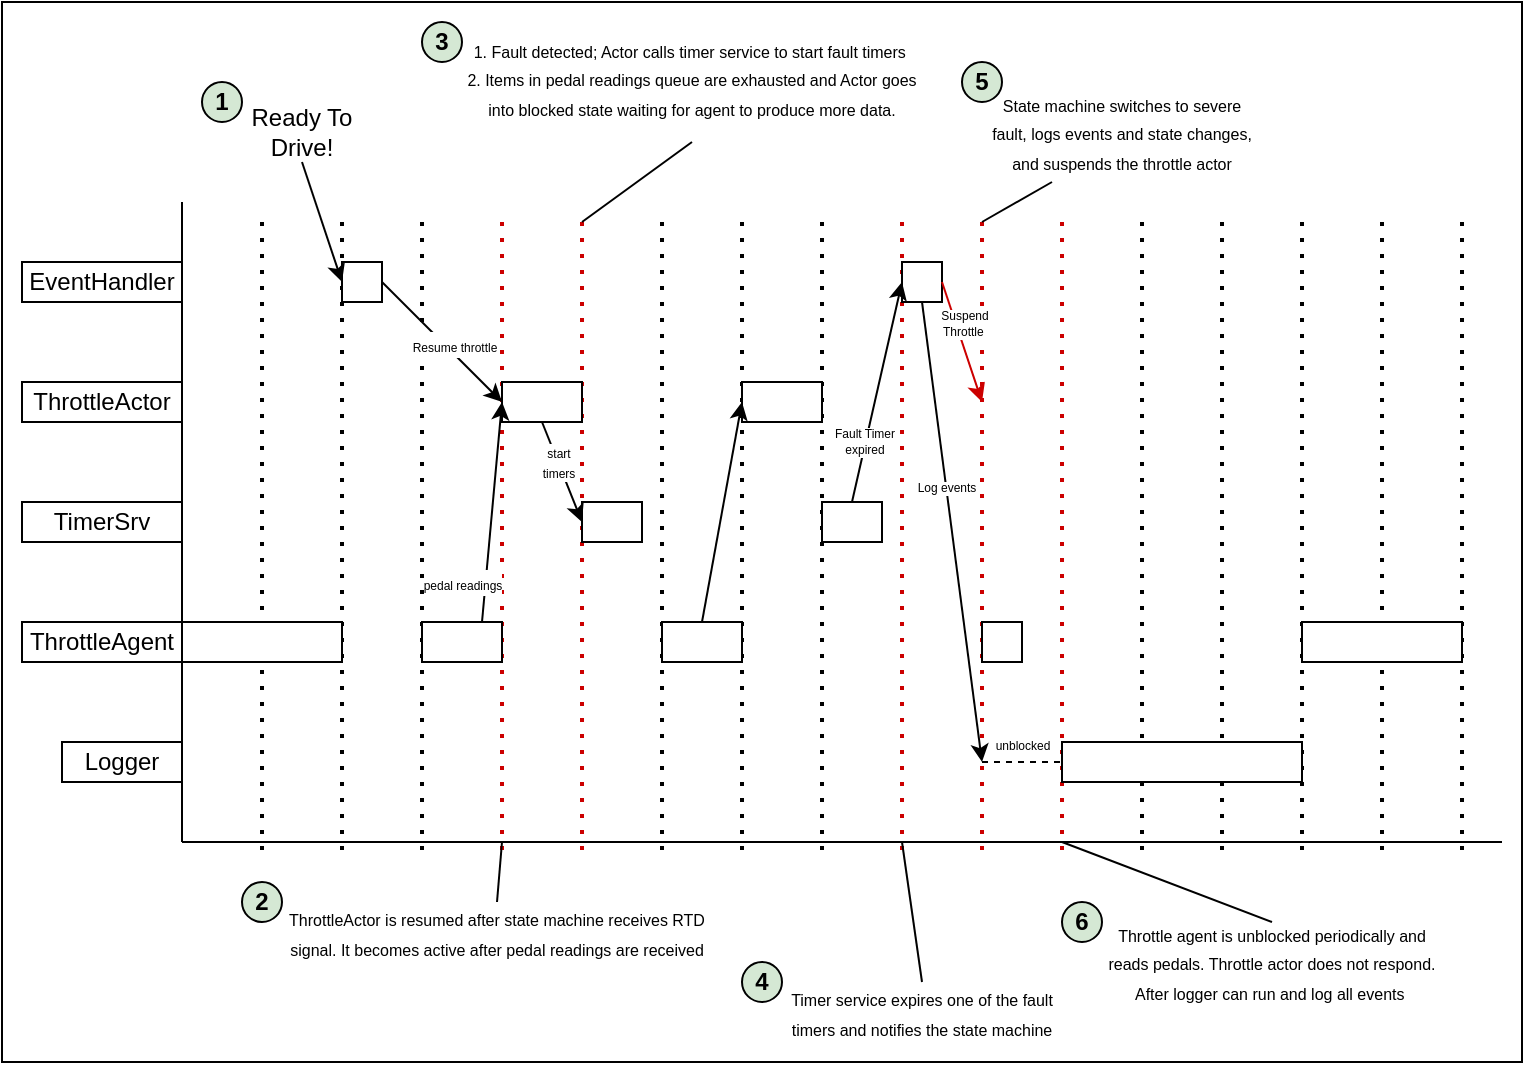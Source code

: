 <mxfile>
    <diagram id="0trghxRmpU9XSjLY0eA6" name="Timing">
        <mxGraphModel dx="1235" dy="800" grid="1" gridSize="10" guides="1" tooltips="1" connect="1" arrows="1" fold="1" page="1" pageScale="1" pageWidth="850" pageHeight="1100" math="0" shadow="0">
            <root>
                <mxCell id="0"/>
                <mxCell id="1" parent="0"/>
                <mxCell id="NifgKpPIH44gy4w7qDLK-1" value="" style="rounded=0;whiteSpace=wrap;html=1;" vertex="1" parent="1">
                    <mxGeometry x="70" y="50" width="760" height="530" as="geometry"/>
                </mxCell>
                <mxCell id="JX8Omq5UNXel4dX-xOj_-15" value="" style="endArrow=none;dashed=1;html=1;dashPattern=1 3;strokeWidth=2;" parent="1" edge="1">
                    <mxGeometry width="50" height="50" relative="1" as="geometry">
                        <mxPoint x="720" y="160" as="sourcePoint"/>
                        <mxPoint x="720" y="480" as="targetPoint"/>
                    </mxGeometry>
                </mxCell>
                <mxCell id="JX8Omq5UNXel4dX-xOj_-16" value="" style="endArrow=none;dashed=1;html=1;dashPattern=1 3;strokeWidth=2;" parent="1" edge="1">
                    <mxGeometry width="50" height="50" relative="1" as="geometry">
                        <mxPoint x="680" y="160" as="sourcePoint"/>
                        <mxPoint x="680" y="480" as="targetPoint"/>
                    </mxGeometry>
                </mxCell>
                <mxCell id="05Nu355221SefHzB-mGu-12" value="" style="endArrow=none;dashed=1;html=1;dashPattern=1 3;strokeWidth=2;" parent="1" edge="1">
                    <mxGeometry width="50" height="50" relative="1" as="geometry">
                        <mxPoint x="640" y="160" as="sourcePoint"/>
                        <mxPoint x="640" y="480" as="targetPoint"/>
                    </mxGeometry>
                </mxCell>
                <mxCell id="05Nu355221SefHzB-mGu-1" value="" style="endArrow=none;dashed=1;html=1;dashPattern=1 3;strokeWidth=2;" parent="1" edge="1">
                    <mxGeometry width="50" height="50" relative="1" as="geometry">
                        <mxPoint x="200" y="160" as="sourcePoint"/>
                        <mxPoint x="200" y="480" as="targetPoint"/>
                    </mxGeometry>
                </mxCell>
                <mxCell id="05Nu355221SefHzB-mGu-2" value="" style="endArrow=none;dashed=1;html=1;dashPattern=1 3;strokeWidth=2;" parent="1" edge="1">
                    <mxGeometry width="50" height="50" relative="1" as="geometry">
                        <mxPoint x="240" y="160" as="sourcePoint"/>
                        <mxPoint x="240" y="480" as="targetPoint"/>
                    </mxGeometry>
                </mxCell>
                <mxCell id="05Nu355221SefHzB-mGu-3" value="" style="endArrow=none;dashed=1;html=1;dashPattern=1 3;strokeWidth=2;" parent="1" edge="1">
                    <mxGeometry width="50" height="50" relative="1" as="geometry">
                        <mxPoint x="280" y="160" as="sourcePoint"/>
                        <mxPoint x="280" y="480" as="targetPoint"/>
                    </mxGeometry>
                </mxCell>
                <mxCell id="05Nu355221SefHzB-mGu-4" value="" style="endArrow=none;dashed=1;html=1;dashPattern=1 3;strokeWidth=2;rounded=0;strokeColor=#CC0000;" parent="1" edge="1">
                    <mxGeometry width="50" height="50" relative="1" as="geometry">
                        <mxPoint x="320" y="160" as="sourcePoint"/>
                        <mxPoint x="320" y="480" as="targetPoint"/>
                    </mxGeometry>
                </mxCell>
                <mxCell id="05Nu355221SefHzB-mGu-5" value="" style="endArrow=none;dashed=1;html=1;dashPattern=1 3;strokeWidth=2;strokeColor=#CC0000;endSize=10;" parent="1" edge="1">
                    <mxGeometry width="50" height="50" relative="1" as="geometry">
                        <mxPoint x="360" y="160" as="sourcePoint"/>
                        <mxPoint x="360" y="480" as="targetPoint"/>
                    </mxGeometry>
                </mxCell>
                <mxCell id="05Nu355221SefHzB-mGu-6" value="" style="endArrow=none;dashed=1;html=1;dashPattern=1 3;strokeWidth=2;" parent="1" edge="1">
                    <mxGeometry width="50" height="50" relative="1" as="geometry">
                        <mxPoint x="400" y="160" as="sourcePoint"/>
                        <mxPoint x="400" y="480" as="targetPoint"/>
                    </mxGeometry>
                </mxCell>
                <mxCell id="05Nu355221SefHzB-mGu-7" value="" style="endArrow=none;dashed=1;html=1;dashPattern=1 3;strokeWidth=2;" parent="1" edge="1">
                    <mxGeometry width="50" height="50" relative="1" as="geometry">
                        <mxPoint x="440" y="160" as="sourcePoint"/>
                        <mxPoint x="440" y="480" as="targetPoint"/>
                    </mxGeometry>
                </mxCell>
                <mxCell id="05Nu355221SefHzB-mGu-8" value="" style="endArrow=none;dashed=1;html=1;dashPattern=1 3;strokeWidth=2;" parent="1" edge="1">
                    <mxGeometry width="50" height="50" relative="1" as="geometry">
                        <mxPoint x="480" y="160" as="sourcePoint"/>
                        <mxPoint x="480" y="480" as="targetPoint"/>
                    </mxGeometry>
                </mxCell>
                <mxCell id="05Nu355221SefHzB-mGu-9" value="" style="endArrow=none;dashed=1;html=1;dashPattern=1 3;strokeWidth=2;strokeColor=#CC0000;" parent="1" edge="1">
                    <mxGeometry width="50" height="50" relative="1" as="geometry">
                        <mxPoint x="520" y="160" as="sourcePoint"/>
                        <mxPoint x="520" y="480" as="targetPoint"/>
                    </mxGeometry>
                </mxCell>
                <mxCell id="05Nu355221SefHzB-mGu-10" value="" style="endArrow=none;dashed=1;html=1;dashPattern=1 3;strokeWidth=2;strokeColor=#CC0000;" parent="1" edge="1">
                    <mxGeometry width="50" height="50" relative="1" as="geometry">
                        <mxPoint x="560" y="160" as="sourcePoint"/>
                        <mxPoint x="560" y="480" as="targetPoint"/>
                    </mxGeometry>
                </mxCell>
                <mxCell id="05Nu355221SefHzB-mGu-11" value="" style="endArrow=none;dashed=1;html=1;dashPattern=1 3;strokeWidth=2;strokeColor=#CC0000;" parent="1" edge="1">
                    <mxGeometry width="50" height="50" relative="1" as="geometry">
                        <mxPoint x="600" y="160" as="sourcePoint"/>
                        <mxPoint x="600" y="480" as="targetPoint"/>
                    </mxGeometry>
                </mxCell>
                <mxCell id="05Nu355221SefHzB-mGu-13" value="" style="endArrow=none;html=1;" parent="1" edge="1">
                    <mxGeometry width="50" height="50" relative="1" as="geometry">
                        <mxPoint x="160" y="470" as="sourcePoint"/>
                        <mxPoint x="820" y="470" as="targetPoint"/>
                    </mxGeometry>
                </mxCell>
                <mxCell id="05Nu355221SefHzB-mGu-14" value="" style="endArrow=none;html=1;" parent="1" edge="1">
                    <mxGeometry width="50" height="50" relative="1" as="geometry">
                        <mxPoint x="160" y="470" as="sourcePoint"/>
                        <mxPoint x="160" y="150" as="targetPoint"/>
                    </mxGeometry>
                </mxCell>
                <mxCell id="05Nu355221SefHzB-mGu-17" value="Logger" style="rounded=0;whiteSpace=wrap;html=1;" parent="1" vertex="1">
                    <mxGeometry x="100" y="420" width="60" height="20" as="geometry"/>
                </mxCell>
                <mxCell id="nTIAfdBSqcWWcpIveH5G-1" value="ThrottleAgent" style="rounded=0;whiteSpace=wrap;html=1;" parent="1" vertex="1">
                    <mxGeometry x="80" y="360" width="80" height="20" as="geometry"/>
                </mxCell>
                <mxCell id="nTIAfdBSqcWWcpIveH5G-2" value="ThrottleActor" style="rounded=0;whiteSpace=wrap;html=1;" parent="1" vertex="1">
                    <mxGeometry x="80" y="240" width="80" height="20" as="geometry"/>
                </mxCell>
                <mxCell id="gQW9EiFqsAd4SUoMeEuv-1" value="EventHandler" style="rounded=0;whiteSpace=wrap;html=1;" parent="1" vertex="1">
                    <mxGeometry x="80" y="180" width="80" height="20" as="geometry"/>
                </mxCell>
                <mxCell id="Kzw_bG9mAib2dcApt9Ap-1" value="" style="rounded=0;whiteSpace=wrap;html=1;" parent="1" vertex="1">
                    <mxGeometry x="160" y="360" width="80" height="20" as="geometry"/>
                </mxCell>
                <mxCell id="yllTXqh1UVrmICBuYdF6-1" value="Ready To Drive!" style="text;html=1;strokeColor=none;fillColor=none;align=center;verticalAlign=middle;whiteSpace=wrap;rounded=0;" parent="1" vertex="1">
                    <mxGeometry x="190" y="100" width="60" height="30" as="geometry"/>
                </mxCell>
                <mxCell id="yllTXqh1UVrmICBuYdF6-2" value="" style="rounded=0;whiteSpace=wrap;html=1;" parent="1" vertex="1">
                    <mxGeometry x="240" y="180" width="20" height="20" as="geometry"/>
                </mxCell>
                <mxCell id="yllTXqh1UVrmICBuYdF6-3" value="" style="endArrow=classic;html=1;exitX=0.5;exitY=1;exitDx=0;exitDy=0;entryX=0;entryY=0.5;entryDx=0;entryDy=0;" parent="1" source="yllTXqh1UVrmICBuYdF6-1" target="yllTXqh1UVrmICBuYdF6-2" edge="1">
                    <mxGeometry width="50" height="50" relative="1" as="geometry">
                        <mxPoint x="450" y="370" as="sourcePoint"/>
                        <mxPoint x="500" y="320" as="targetPoint"/>
                    </mxGeometry>
                </mxCell>
                <mxCell id="yllTXqh1UVrmICBuYdF6-4" value="" style="rounded=0;whiteSpace=wrap;html=1;" parent="1" vertex="1">
                    <mxGeometry x="320" y="240" width="40" height="20" as="geometry"/>
                </mxCell>
                <mxCell id="yllTXqh1UVrmICBuYdF6-5" value="" style="endArrow=classic;html=1;exitX=1;exitY=0.5;exitDx=0;exitDy=0;entryX=0;entryY=0.5;entryDx=0;entryDy=0;" parent="1" source="yllTXqh1UVrmICBuYdF6-2" target="yllTXqh1UVrmICBuYdF6-4" edge="1">
                    <mxGeometry width="50" height="50" relative="1" as="geometry">
                        <mxPoint x="480" y="300" as="sourcePoint"/>
                        <mxPoint x="530" y="250" as="targetPoint"/>
                    </mxGeometry>
                </mxCell>
                <mxCell id="JX8Omq5UNXel4dX-xOj_-27" value="&lt;font style=&quot;font-size: 6px;&quot;&gt;Resume throttle&lt;/font&gt;" style="edgeLabel;html=1;align=center;verticalAlign=middle;resizable=0;points=[];" parent="yllTXqh1UVrmICBuYdF6-5" vertex="1" connectable="0">
                    <mxGeometry x="0.241" y="-2" relative="1" as="geometry">
                        <mxPoint y="-8" as="offset"/>
                    </mxGeometry>
                </mxCell>
                <mxCell id="yllTXqh1UVrmICBuYdF6-6" value="" style="endArrow=classic;html=1;exitX=0.75;exitY=0;exitDx=0;exitDy=0;entryX=0;entryY=0.5;entryDx=0;entryDy=0;" parent="1" source="yllTXqh1UVrmICBuYdF6-7" target="yllTXqh1UVrmICBuYdF6-4" edge="1">
                    <mxGeometry width="50" height="50" relative="1" as="geometry">
                        <mxPoint x="480" y="300" as="sourcePoint"/>
                        <mxPoint x="530" y="250" as="targetPoint"/>
                    </mxGeometry>
                </mxCell>
                <mxCell id="JX8Omq5UNXel4dX-xOj_-28" value="&lt;font style=&quot;font-size: 6px;&quot;&gt;pedal readings&lt;/font&gt;" style="edgeLabel;html=1;align=center;verticalAlign=middle;resizable=0;points=[];" parent="yllTXqh1UVrmICBuYdF6-6" vertex="1" connectable="0">
                    <mxGeometry x="-0.201" y="4" relative="1" as="geometry">
                        <mxPoint x="-10" y="24" as="offset"/>
                    </mxGeometry>
                </mxCell>
                <mxCell id="yllTXqh1UVrmICBuYdF6-7" value="" style="rounded=0;whiteSpace=wrap;html=1;" parent="1" vertex="1">
                    <mxGeometry x="280" y="360" width="40" height="20" as="geometry"/>
                </mxCell>
                <mxCell id="JX8Omq5UNXel4dX-xOj_-1" value="TimerSrv" style="rounded=0;whiteSpace=wrap;html=1;" parent="1" vertex="1">
                    <mxGeometry x="80" y="300" width="80" height="20" as="geometry"/>
                </mxCell>
                <mxCell id="JX8Omq5UNXel4dX-xOj_-2" value="" style="rounded=0;whiteSpace=wrap;html=1;" parent="1" vertex="1">
                    <mxGeometry x="360" y="300" width="30" height="20" as="geometry"/>
                </mxCell>
                <mxCell id="JX8Omq5UNXel4dX-xOj_-3" value="" style="rounded=0;whiteSpace=wrap;html=1;" parent="1" vertex="1">
                    <mxGeometry x="400" y="360" width="40" height="20" as="geometry"/>
                </mxCell>
                <mxCell id="JX8Omq5UNXel4dX-xOj_-4" value="" style="rounded=0;whiteSpace=wrap;html=1;" parent="1" vertex="1">
                    <mxGeometry x="440" y="240" width="40" height="20" as="geometry"/>
                </mxCell>
                <mxCell id="JX8Omq5UNXel4dX-xOj_-5" value="" style="endArrow=classic;html=1;exitX=0.5;exitY=0;exitDx=0;exitDy=0;entryX=0;entryY=0.5;entryDx=0;entryDy=0;" parent="1" source="JX8Omq5UNXel4dX-xOj_-3" target="JX8Omq5UNXel4dX-xOj_-4" edge="1">
                    <mxGeometry width="50" height="50" relative="1" as="geometry">
                        <mxPoint x="510" y="280" as="sourcePoint"/>
                        <mxPoint x="560" y="230" as="targetPoint"/>
                    </mxGeometry>
                </mxCell>
                <mxCell id="JX8Omq5UNXel4dX-xOj_-6" value="" style="rounded=0;whiteSpace=wrap;html=1;" parent="1" vertex="1">
                    <mxGeometry x="480" y="300" width="30" height="20" as="geometry"/>
                </mxCell>
                <mxCell id="JX8Omq5UNXel4dX-xOj_-7" value="" style="rounded=0;whiteSpace=wrap;html=1;" parent="1" vertex="1">
                    <mxGeometry x="520" y="180" width="20" height="20" as="geometry"/>
                </mxCell>
                <mxCell id="JX8Omq5UNXel4dX-xOj_-10" value="" style="endArrow=classic;html=1;exitX=0.5;exitY=0;exitDx=0;exitDy=0;entryX=0;entryY=0.5;entryDx=0;entryDy=0;" parent="1" source="JX8Omq5UNXel4dX-xOj_-6" target="JX8Omq5UNXel4dX-xOj_-7" edge="1">
                    <mxGeometry width="50" height="50" relative="1" as="geometry">
                        <mxPoint x="510" y="280" as="sourcePoint"/>
                        <mxPoint x="560" y="230" as="targetPoint"/>
                    </mxGeometry>
                </mxCell>
                <mxCell id="XopGo0bvcg7HHn06-w35-12" value="Fault Timer &lt;br&gt;expired" style="edgeLabel;html=1;align=center;verticalAlign=middle;resizable=0;points=[];fontSize=6;" parent="JX8Omq5UNXel4dX-xOj_-10" vertex="1" connectable="0">
                    <mxGeometry x="-0.167" y="1" relative="1" as="geometry">
                        <mxPoint x="-4" y="16" as="offset"/>
                    </mxGeometry>
                </mxCell>
                <mxCell id="JX8Omq5UNXel4dX-xOj_-11" value="" style="endArrow=classic;html=1;exitX=1;exitY=0.5;exitDx=0;exitDy=0;fillColor=#f8cecc;strokeColor=#CC0000;" parent="1" source="JX8Omq5UNXel4dX-xOj_-7" edge="1">
                    <mxGeometry width="50" height="50" relative="1" as="geometry">
                        <mxPoint x="510" y="280" as="sourcePoint"/>
                        <mxPoint x="560" y="250" as="targetPoint"/>
                    </mxGeometry>
                </mxCell>
                <mxCell id="XopGo0bvcg7HHn06-w35-13" value="Suspend&lt;br&gt;Throttle&amp;nbsp;" style="edgeLabel;html=1;align=center;verticalAlign=middle;resizable=0;points=[];fontSize=6;" parent="JX8Omq5UNXel4dX-xOj_-11" vertex="1" connectable="0">
                    <mxGeometry x="-0.27" y="4" relative="1" as="geometry">
                        <mxPoint as="offset"/>
                    </mxGeometry>
                </mxCell>
                <mxCell id="JX8Omq5UNXel4dX-xOj_-14" value="" style="rounded=0;whiteSpace=wrap;html=1;" parent="1" vertex="1">
                    <mxGeometry x="600" y="420" width="120" height="20" as="geometry"/>
                </mxCell>
                <mxCell id="JX8Omq5UNXel4dX-xOj_-17" value="" style="endArrow=none;dashed=1;html=1;dashPattern=1 3;strokeWidth=2;" parent="1" edge="1">
                    <mxGeometry width="50" height="50" relative="1" as="geometry">
                        <mxPoint x="800" y="160" as="sourcePoint"/>
                        <mxPoint x="800" y="480" as="targetPoint"/>
                    </mxGeometry>
                </mxCell>
                <mxCell id="JX8Omq5UNXel4dX-xOj_-18" value="" style="endArrow=none;dashed=1;html=1;dashPattern=1 3;strokeWidth=2;" parent="1" edge="1">
                    <mxGeometry width="50" height="50" relative="1" as="geometry">
                        <mxPoint x="760" y="160" as="sourcePoint"/>
                        <mxPoint x="760" y="480" as="targetPoint"/>
                    </mxGeometry>
                </mxCell>
                <mxCell id="JX8Omq5UNXel4dX-xOj_-24" value="" style="endArrow=classic;html=1;fillColor=#CC0000;exitX=0.5;exitY=1;exitDx=0;exitDy=0;" parent="1" source="JX8Omq5UNXel4dX-xOj_-7" edge="1">
                    <mxGeometry width="50" height="50" relative="1" as="geometry">
                        <mxPoint x="600" y="320" as="sourcePoint"/>
                        <mxPoint x="560" y="430" as="targetPoint"/>
                    </mxGeometry>
                </mxCell>
                <mxCell id="XopGo0bvcg7HHn06-w35-14" value="Log events" style="edgeLabel;html=1;align=center;verticalAlign=middle;resizable=0;points=[];fontSize=6;" parent="JX8Omq5UNXel4dX-xOj_-24" vertex="1" connectable="0">
                    <mxGeometry x="-0.191" relative="1" as="geometry">
                        <mxPoint as="offset"/>
                    </mxGeometry>
                </mxCell>
                <mxCell id="JX8Omq5UNXel4dX-xOj_-25" value="" style="rounded=0;whiteSpace=wrap;html=1;" parent="1" vertex="1">
                    <mxGeometry x="720" y="360" width="80" height="20" as="geometry"/>
                </mxCell>
                <mxCell id="JX8Omq5UNXel4dX-xOj_-30" value="&lt;font style=&quot;font-size: 8px;&quot;&gt;ThrottleActor is resumed after state machine receives RTD signal. It becomes active after pedal readings are received&lt;/font&gt;" style="text;html=1;strokeColor=none;fillColor=none;align=center;verticalAlign=middle;whiteSpace=wrap;rounded=0;" parent="1" vertex="1">
                    <mxGeometry x="210" y="500" width="215" height="30" as="geometry"/>
                </mxCell>
                <mxCell id="JX8Omq5UNXel4dX-xOj_-31" value="" style="endArrow=none;html=1;fontSize=8;fillColor=#CC0000;exitX=0.5;exitY=0;exitDx=0;exitDy=0;" parent="1" source="JX8Omq5UNXel4dX-xOj_-30" edge="1">
                    <mxGeometry width="50" height="50" relative="1" as="geometry">
                        <mxPoint x="490" y="360" as="sourcePoint"/>
                        <mxPoint x="320" y="470" as="targetPoint"/>
                    </mxGeometry>
                </mxCell>
                <mxCell id="JX8Omq5UNXel4dX-xOj_-32" value="&lt;font style=&quot;font-size: 8px;&quot;&gt;1. Fault detected; Actor calls timer service to start fault timers&amp;nbsp;&lt;br&gt;2. Items in pedal readings queue are exhausted and Actor goes into blocked state waiting for agent to produce more data. &lt;br&gt;&lt;br&gt;&lt;/font&gt;" style="text;html=1;strokeColor=none;fillColor=none;align=center;verticalAlign=middle;whiteSpace=wrap;rounded=0;" parent="1" vertex="1">
                    <mxGeometry x="300" y="70" width="230" height="50" as="geometry"/>
                </mxCell>
                <mxCell id="JX8Omq5UNXel4dX-xOj_-33" value="" style="endArrow=none;html=1;fontSize=8;fillColor=#CC0000;exitX=0.5;exitY=1;exitDx=0;exitDy=0;" parent="1" source="JX8Omq5UNXel4dX-xOj_-32" edge="1">
                    <mxGeometry width="50" height="50" relative="1" as="geometry">
                        <mxPoint x="490" y="350" as="sourcePoint"/>
                        <mxPoint x="360" y="160" as="targetPoint"/>
                    </mxGeometry>
                </mxCell>
                <mxCell id="JX8Omq5UNXel4dX-xOj_-34" value="" style="endArrow=classic;html=1;fontSize=8;fillColor=#CC0000;exitX=0.5;exitY=1;exitDx=0;exitDy=0;entryX=0;entryY=0.5;entryDx=0;entryDy=0;" parent="1" source="yllTXqh1UVrmICBuYdF6-4" target="JX8Omq5UNXel4dX-xOj_-2" edge="1">
                    <mxGeometry width="50" height="50" relative="1" as="geometry">
                        <mxPoint x="490" y="330" as="sourcePoint"/>
                        <mxPoint x="540" y="280" as="targetPoint"/>
                    </mxGeometry>
                </mxCell>
                <mxCell id="XopGo0bvcg7HHn06-w35-10" value="&lt;span style=&quot;font-size: 6px;&quot;&gt;start &lt;br&gt;timers&lt;/span&gt;" style="edgeLabel;html=1;align=center;verticalAlign=middle;resizable=0;points=[];fontSize=8;" parent="JX8Omq5UNXel4dX-xOj_-34" vertex="1" connectable="0">
                    <mxGeometry x="-0.207" relative="1" as="geometry">
                        <mxPoint as="offset"/>
                    </mxGeometry>
                </mxCell>
                <mxCell id="XopGo0bvcg7HHn06-w35-2" value="&lt;font style=&quot;font-size: 8px;&quot;&gt;Timer service expires one of the fault timers and notifies the state machine&lt;/font&gt;" style="text;html=1;strokeColor=none;fillColor=none;align=center;verticalAlign=middle;whiteSpace=wrap;rounded=0;" parent="1" vertex="1">
                    <mxGeometry x="460" y="540" width="140" height="30" as="geometry"/>
                </mxCell>
                <mxCell id="XopGo0bvcg7HHn06-w35-3" value="" style="endArrow=none;html=1;rounded=0;strokeColor=#000000;strokeWidth=1;fontSize=8;fillColor=#CC0000;entryX=0.5;entryY=0;entryDx=0;entryDy=0;" parent="1" target="XopGo0bvcg7HHn06-w35-2" edge="1">
                    <mxGeometry width="50" height="50" relative="1" as="geometry">
                        <mxPoint x="520" y="470" as="sourcePoint"/>
                        <mxPoint x="490" y="470" as="targetPoint"/>
                    </mxGeometry>
                </mxCell>
                <mxCell id="XopGo0bvcg7HHn06-w35-5" value="&lt;font style=&quot;font-size: 8px;&quot;&gt;State machine switches to severe fault, logs events and state changes, and suspends the throttle actor&lt;/font&gt;" style="text;html=1;strokeColor=none;fillColor=none;align=center;verticalAlign=middle;whiteSpace=wrap;rounded=0;" parent="1" vertex="1">
                    <mxGeometry x="560" y="90" width="140" height="50" as="geometry"/>
                </mxCell>
                <mxCell id="XopGo0bvcg7HHn06-w35-6" value="" style="rounded=0;whiteSpace=wrap;html=1;" parent="1" vertex="1">
                    <mxGeometry x="560" y="360" width="20" height="20" as="geometry"/>
                </mxCell>
                <mxCell id="XopGo0bvcg7HHn06-w35-7" value="" style="endArrow=none;html=1;rounded=0;strokeColor=#000000;strokeWidth=1;fontSize=8;fillColor=#CC0000;exitX=0.25;exitY=1;exitDx=0;exitDy=0;" parent="1" source="XopGo0bvcg7HHn06-w35-5" edge="1">
                    <mxGeometry width="50" height="50" relative="1" as="geometry">
                        <mxPoint x="630" y="360" as="sourcePoint"/>
                        <mxPoint x="560" y="160" as="targetPoint"/>
                    </mxGeometry>
                </mxCell>
                <mxCell id="XopGo0bvcg7HHn06-w35-8" value="&lt;font style=&quot;font-size: 8px;&quot;&gt;Throttle agent is unblocked periodically and reads pedals. Throttle actor does not respond. After logger can run and log all events&amp;nbsp;&lt;/font&gt;" style="text;html=1;strokeColor=none;fillColor=none;align=center;verticalAlign=middle;whiteSpace=wrap;rounded=0;" parent="1" vertex="1">
                    <mxGeometry x="620" y="510" width="170" height="40" as="geometry"/>
                </mxCell>
                <mxCell id="XopGo0bvcg7HHn06-w35-9" value="" style="endArrow=none;html=1;rounded=0;strokeColor=#000000;strokeWidth=1;fontSize=8;fillColor=#CC0000;entryX=0.5;entryY=0;entryDx=0;entryDy=0;" parent="1" target="XopGo0bvcg7HHn06-w35-8" edge="1">
                    <mxGeometry width="50" height="50" relative="1" as="geometry">
                        <mxPoint x="600" y="470" as="sourcePoint"/>
                        <mxPoint x="630" y="320" as="targetPoint"/>
                    </mxGeometry>
                </mxCell>
                <mxCell id="kEJ6UPYAuY32hPmn_2Yr-1" value="&lt;b&gt;1&lt;/b&gt;" style="ellipse;whiteSpace=wrap;html=1;aspect=fixed;fillColor=#d5e8d4;strokeColor=#000000;" parent="1" vertex="1">
                    <mxGeometry x="170" y="90" width="20" height="20" as="geometry"/>
                </mxCell>
                <mxCell id="kEJ6UPYAuY32hPmn_2Yr-2" value="&lt;b&gt;2&lt;/b&gt;" style="ellipse;whiteSpace=wrap;html=1;aspect=fixed;fillColor=#d5e8d4;strokeColor=#000000;" parent="1" vertex="1">
                    <mxGeometry x="190" y="490" width="20" height="20" as="geometry"/>
                </mxCell>
                <mxCell id="kEJ6UPYAuY32hPmn_2Yr-3" value="&lt;b&gt;4&lt;/b&gt;" style="ellipse;whiteSpace=wrap;html=1;aspect=fixed;fillColor=#d5e8d4;strokeColor=#000000;" parent="1" vertex="1">
                    <mxGeometry x="440" y="530" width="20" height="20" as="geometry"/>
                </mxCell>
                <mxCell id="kEJ6UPYAuY32hPmn_2Yr-4" value="&lt;b&gt;3&lt;/b&gt;" style="ellipse;whiteSpace=wrap;html=1;aspect=fixed;fillColor=#d5e8d4;strokeColor=#000000;" parent="1" vertex="1">
                    <mxGeometry x="280" y="60" width="20" height="20" as="geometry"/>
                </mxCell>
                <mxCell id="kEJ6UPYAuY32hPmn_2Yr-5" value="&lt;b&gt;5&lt;/b&gt;" style="ellipse;whiteSpace=wrap;html=1;aspect=fixed;fillColor=#d5e8d4;strokeColor=#000000;" parent="1" vertex="1">
                    <mxGeometry x="550" y="80" width="20" height="20" as="geometry"/>
                </mxCell>
                <mxCell id="kEJ6UPYAuY32hPmn_2Yr-6" value="&lt;b&gt;6&lt;/b&gt;" style="ellipse;whiteSpace=wrap;html=1;aspect=fixed;fillColor=#d5e8d4;strokeColor=#000000;" parent="1" vertex="1">
                    <mxGeometry x="600" y="500" width="20" height="20" as="geometry"/>
                </mxCell>
                <mxCell id="XL2BATmsCj9ldBOkDHys-2" value="" style="endArrow=none;dashed=1;html=1;" edge="1" parent="1">
                    <mxGeometry width="50" height="50" relative="1" as="geometry">
                        <mxPoint x="560" y="430" as="sourcePoint"/>
                        <mxPoint x="600" y="430" as="targetPoint"/>
                        <Array as="points">
                            <mxPoint x="580" y="430"/>
                        </Array>
                    </mxGeometry>
                </mxCell>
                <mxCell id="XL2BATmsCj9ldBOkDHys-3" value="&lt;font style=&quot;font-size: 6px;&quot;&gt;unblocked&lt;/font&gt;" style="edgeLabel;html=1;align=center;verticalAlign=middle;resizable=0;points=[];" vertex="1" connectable="0" parent="XL2BATmsCj9ldBOkDHys-2">
                    <mxGeometry x="-0.258" y="-1" relative="1" as="geometry">
                        <mxPoint x="5" y="-11" as="offset"/>
                    </mxGeometry>
                </mxCell>
            </root>
        </mxGraphModel>
    </diagram>
    <diagram id="HQm75dIrZodQ_AitB5Dh" name="Architecture">
        <mxGraphModel dx="764" dy="1657" grid="1" gridSize="10" guides="1" tooltips="1" connect="1" arrows="1" fold="1" page="1" pageScale="1" pageWidth="850" pageHeight="1100" math="0" shadow="0">
            <root>
                <mxCell id="0"/>
                <mxCell id="1" parent="0"/>
                <mxCell id="106" value="" style="rounded=0;whiteSpace=wrap;html=1;" parent="1" vertex="1">
                    <mxGeometry x="60" y="-250" width="680" height="800" as="geometry"/>
                </mxCell>
                <mxCell id="40" value="" style="ellipse;whiteSpace=wrap;html=1;" parent="1" vertex="1">
                    <mxGeometry x="200" y="160" width="180" height="90" as="geometry"/>
                </mxCell>
                <mxCell id="2" value="" style="endArrow=none;dashed=1;html=1;" parent="1" edge="1">
                    <mxGeometry width="50" height="50" relative="1" as="geometry">
                        <mxPoint x="160" y="270" as="sourcePoint"/>
                        <mxPoint x="640" y="270" as="targetPoint"/>
                    </mxGeometry>
                </mxCell>
                <mxCell id="3" value="" style="endArrow=none;dashed=1;html=1;" parent="1" edge="1">
                    <mxGeometry width="50" height="50" relative="1" as="geometry">
                        <mxPoint x="160" y="370" as="sourcePoint"/>
                        <mxPoint x="640" y="370" as="targetPoint"/>
                    </mxGeometry>
                </mxCell>
                <mxCell id="4" value="EventHandler" style="ellipse;whiteSpace=wrap;html=1;aspect=fixed;" parent="1" vertex="1">
                    <mxGeometry x="275" y="-150.13" width="80" height="80" as="geometry"/>
                </mxCell>
                <mxCell id="5" value="ThrottleAgent" style="rounded=1;whiteSpace=wrap;html=1;fillColor=#fad9d5;strokeColor=#000000;" parent="1" vertex="1">
                    <mxGeometry x="340" y="290" width="120" height="60" as="geometry"/>
                </mxCell>
                <mxCell id="13" value="" style="endArrow=classic;html=1;exitX=1;exitY=0.5;exitDx=0;exitDy=0;entryX=0;entryY=0.5;entryDx=0;entryDy=0;" parent="1" source="48" target="24" edge="1">
                    <mxGeometry width="50" height="50" relative="1" as="geometry">
                        <mxPoint x="460" y="430" as="sourcePoint"/>
                        <mxPoint x="590" y="430" as="targetPoint"/>
                    </mxGeometry>
                </mxCell>
                <mxCell id="15" value="" style="endArrow=classic;html=1;exitX=1;exitY=0.5;exitDx=0;exitDy=0;entryX=0;entryY=0.5;entryDx=0;entryDy=0;" parent="1" target="20" edge="1">
                    <mxGeometry width="50" height="50" relative="1" as="geometry">
                        <mxPoint x="460" y="319.71" as="sourcePoint"/>
                        <mxPoint x="590" y="320" as="targetPoint"/>
                    </mxGeometry>
                </mxCell>
                <mxCell id="17" value="" style="endArrow=classic;html=1;exitX=1;exitY=0.5;exitDx=0;exitDy=0;" parent="1" source="21" edge="1">
                    <mxGeometry width="50" height="50" relative="1" as="geometry">
                        <mxPoint x="210" y="319.71" as="sourcePoint"/>
                        <mxPoint x="340" y="319.71" as="targetPoint"/>
                    </mxGeometry>
                </mxCell>
                <mxCell id="20" value="Brakelight" style="rounded=0;whiteSpace=wrap;html=1;" parent="1" vertex="1">
                    <mxGeometry x="670" y="310" width="60" height="20" as="geometry"/>
                </mxCell>
                <mxCell id="21" value="APPS2" style="rounded=0;whiteSpace=wrap;html=1;" parent="1" vertex="1">
                    <mxGeometry x="70" y="310" width="60" height="20" as="geometry"/>
                </mxCell>
                <mxCell id="22" value="BSE" style="rounded=0;whiteSpace=wrap;html=1;" parent="1" vertex="1">
                    <mxGeometry x="70" y="330" width="60" height="20" as="geometry"/>
                </mxCell>
                <mxCell id="23" value="APPS1" style="rounded=0;whiteSpace=wrap;html=1;" parent="1" vertex="1">
                    <mxGeometry x="70" y="290" width="60" height="20" as="geometry"/>
                </mxCell>
                <mxCell id="24" value="UART" style="rounded=0;whiteSpace=wrap;html=1;" parent="1" vertex="1">
                    <mxGeometry x="670" y="420" width="60" height="20" as="geometry"/>
                </mxCell>
                <mxCell id="32" value="Throttle" style="rounded=0;whiteSpace=wrap;html=1;" parent="1" vertex="1">
                    <mxGeometry x="670" y="65" width="60" height="20" as="geometry"/>
                </mxCell>
                <mxCell id="33" value="" style="ellipse;strokeColor=#000000;" parent="1" vertex="1">
                    <mxGeometry x="220" y="190" width="30" height="30" as="geometry"/>
                </mxCell>
                <mxCell id="34" value="" style="ellipse;strokeColor=#000000;" parent="1" vertex="1">
                    <mxGeometry x="275" y="190" width="30" height="30" as="geometry"/>
                </mxCell>
                <mxCell id="36" value="" style="ellipse;strokeColor=#000000;" parent="1" vertex="1">
                    <mxGeometry x="330" y="190" width="30" height="30" as="geometry"/>
                </mxCell>
                <mxCell id="41" value="&lt;font color=&quot;#0000ee&quot; style=&quot;font-size: 11px;&quot;&gt;#FaultTimers_t&lt;/font&gt;" style="text;html=1;strokeColor=none;fillColor=none;align=center;verticalAlign=middle;whiteSpace=wrap;rounded=0;" parent="1" vertex="1">
                    <mxGeometry x="255" y="230" width="75" height="10" as="geometry"/>
                </mxCell>
                <mxCell id="42" value="" style="curved=1;endArrow=classic;html=1;entryX=0.5;entryY=1;entryDx=0;entryDy=0;" parent="1" target="4" edge="1">
                    <mxGeometry width="50" height="50" relative="1" as="geometry">
                        <mxPoint x="290" y="160" as="sourcePoint"/>
                        <mxPoint x="460" y="-122" as="targetPoint"/>
                        <Array as="points">
                            <mxPoint x="290" y="30"/>
                        </Array>
                    </mxGeometry>
                </mxCell>
                <mxCell id="43" value="&lt;font color=&quot;#0000ee&quot; style=&quot;font-size: 10px;&quot;&gt;#TimerID_t&lt;/font&gt;" style="edgeLabel;html=1;align=center;verticalAlign=middle;resizable=0;points=[];" parent="42" vertex="1" connectable="0">
                    <mxGeometry x="0.074" y="3" relative="1" as="geometry">
                        <mxPoint x="33" y="-25" as="offset"/>
                    </mxGeometry>
                </mxCell>
                <mxCell id="46" value="State Machine" style="rounded=0;whiteSpace=wrap;html=1;strokeColor=#000000;" parent="1" vertex="1">
                    <mxGeometry x="450" y="-230" width="100" height="35" as="geometry"/>
                </mxCell>
                <mxCell id="48" value="Logger" style="ellipse;whiteSpace=wrap;html=1;aspect=fixed;strokeColor=#000000;" parent="1" vertex="1">
                    <mxGeometry x="360" y="390" width="80" height="80" as="geometry"/>
                </mxCell>
                <UserObject label="ThrottleActor" id="51">
                    <mxCell style="ellipse;strokeColor=#000000;" parent="1" vertex="1">
                        <mxGeometry x="475" y="30" width="90" height="90" as="geometry"/>
                    </mxCell>
                </UserObject>
                <mxCell id="53" value="" style="endArrow=classic;html=1;exitX=1;exitY=0.5;exitDx=0;exitDy=0;entryX=0;entryY=0.5;entryDx=0;entryDy=0;fillColor=#fad9d5;strokeColor=#ae4132;strokeWidth=2;" parent="1" source="51" target="32" edge="1">
                    <mxGeometry width="50" height="50" relative="1" as="geometry">
                        <mxPoint x="630" y="55" as="sourcePoint"/>
                        <mxPoint x="680" y="5" as="targetPoint"/>
                    </mxGeometry>
                </mxCell>
                <mxCell id="55" value="" style="endArrow=classic;html=1;entryX=0;entryY=0.5;entryDx=0;entryDy=0;" parent="1" target="48" edge="1">
                    <mxGeometry width="50" height="50" relative="1" as="geometry">
                        <mxPoint x="280" y="430" as="sourcePoint"/>
                        <mxPoint x="339.996" y="439.996" as="targetPoint"/>
                    </mxGeometry>
                </mxCell>
                <mxCell id="58" value="&lt;font color=&quot;#0000ee&quot; style=&quot;font-size: 10px;&quot;&gt;#segment_t&lt;/font&gt;" style="edgeLabel;html=1;align=center;verticalAlign=middle;resizable=0;points=[];" parent="55" vertex="1" connectable="0">
                    <mxGeometry x="-0.042" y="3" relative="1" as="geometry">
                        <mxPoint y="-7" as="offset"/>
                    </mxGeometry>
                </mxCell>
                <mxCell id="61" value="System" style="rounded=1;whiteSpace=wrap;html=1;strokeColor=#000000;" parent="1" vertex="1">
                    <mxGeometry x="230" y="420" width="50" height="20" as="geometry"/>
                </mxCell>
                <mxCell id="67" value="" style="endArrow=none;html=1;" parent="1" edge="1">
                    <mxGeometry width="50" height="50" relative="1" as="geometry">
                        <mxPoint x="160" y="-200" as="sourcePoint"/>
                        <mxPoint x="160" y="520" as="targetPoint"/>
                    </mxGeometry>
                </mxCell>
                <mxCell id="68" value="" style="endArrow=none;html=1;" parent="1" edge="1">
                    <mxGeometry width="50" height="50" relative="1" as="geometry">
                        <mxPoint x="640" y="-200" as="sourcePoint"/>
                        <mxPoint x="640" y="520" as="targetPoint"/>
                    </mxGeometry>
                </mxCell>
                <mxCell id="73" value="&lt;b&gt;5&lt;/b&gt;" style="text;html=1;strokeColor=#FFFFFF;fillColor=#bac8d3;align=center;verticalAlign=middle;whiteSpace=wrap;rounded=0;" parent="1" vertex="1">
                    <mxGeometry x="170" y="-160" width="30" height="20" as="geometry"/>
                </mxCell>
                <mxCell id="76" value="&lt;b&gt;1&lt;/b&gt;" style="text;html=1;strokeColor=#FFFFFF;fillColor=#bac8d3;align=center;verticalAlign=middle;whiteSpace=wrap;rounded=0;" parent="1" vertex="1">
                    <mxGeometry x="170" y="280" width="30" height="20" as="geometry"/>
                </mxCell>
                <mxCell id="77" value="&lt;b&gt;0&lt;/b&gt;" style="text;html=1;strokeColor=#FFFFFF;fillColor=#bac8d3;align=center;verticalAlign=middle;whiteSpace=wrap;rounded=0;" parent="1" vertex="1">
                    <mxGeometry x="170" y="380" width="30" height="20" as="geometry"/>
                </mxCell>
                <mxCell id="79" value="&lt;font style=&quot;font-size: 10px;&quot;&gt;&lt;b&gt;3&lt;/b&gt;&lt;/font&gt;" style="text;html=1;strokeColor=#FFFFFF;fillColor=#bac8d3;align=center;verticalAlign=middle;whiteSpace=wrap;rounded=0;" parent="1" vertex="1">
                    <mxGeometry x="170" y="170" width="30" height="20" as="geometry"/>
                </mxCell>
                <mxCell id="82" value="Interrupts" style="rounded=0;whiteSpace=wrap;html=1;" parent="1" vertex="1">
                    <mxGeometry x="70" y="-120.13" width="60" height="20" as="geometry"/>
                </mxCell>
                <mxCell id="83" value="" style="endArrow=classic;html=1;exitX=1;exitY=0.5;exitDx=0;exitDy=0;entryX=0;entryY=0.5;entryDx=0;entryDy=0;" parent="1" source="82" target="4" edge="1">
                    <mxGeometry width="50" height="50" relative="1" as="geometry">
                        <mxPoint x="320" y="-41.71" as="sourcePoint"/>
                        <mxPoint x="530" y="-42.0" as="targetPoint"/>
                    </mxGeometry>
                </mxCell>
                <mxCell id="88" value="&lt;font size=&quot;1&quot; color=&quot;#0000ee&quot; style=&quot;&quot;&gt;#event_t&lt;/font&gt;" style="edgeLabel;html=1;align=center;verticalAlign=middle;resizable=0;points=[];fontSize=10;" parent="83" vertex="1" connectable="0">
                    <mxGeometry x="0.167" y="3" relative="1" as="geometry">
                        <mxPoint x="2" y="13" as="offset"/>
                    </mxGeometry>
                </mxCell>
                <mxCell id="85" value="" style="endArrow=classic;html=1;fontSize=10;exitX=0.5;exitY=1;exitDx=0;exitDy=0;dashed=1;entryX=0.5;entryY=0;entryDx=0;entryDy=0;" parent="1" source="46" target="86" edge="1">
                    <mxGeometry width="50" height="50" relative="1" as="geometry">
                        <mxPoint x="520" y="-130" as="sourcePoint"/>
                        <mxPoint x="500" y="-160" as="targetPoint"/>
                    </mxGeometry>
                </mxCell>
                <mxCell id="86" value="&lt;b&gt;Task Control&lt;/b&gt;" style="text;html=1;strokeColor=#b85450;fillColor=#f8cecc;align=center;verticalAlign=middle;whiteSpace=wrap;rounded=0;fontSize=10;gradientColor=#ea6b66;" parent="1" vertex="1">
                    <mxGeometry x="465" y="-150" width="70" height="20" as="geometry"/>
                </mxCell>
                <mxCell id="101" value="&lt;span style=&quot;color: rgb(0, 0, 238); font-size: 10px; background-color: rgb(255, 255, 255);&quot;&gt;#pedal_reading_t&amp;nbsp;&lt;/span&gt;" style="text;html=1;strokeColor=none;fillColor=none;align=center;verticalAlign=middle;whiteSpace=wrap;rounded=0;" parent="1" vertex="1">
                    <mxGeometry x="410" y="275" width="80" height="5" as="geometry"/>
                </mxCell>
                <mxCell id="107" value="" style="endArrow=none;dashed=1;html=1;" parent="1" edge="1">
                    <mxGeometry width="50" height="50" relative="1" as="geometry">
                        <mxPoint x="160" y="140" as="sourcePoint"/>
                        <mxPoint x="640" y="140" as="targetPoint"/>
                    </mxGeometry>
                </mxCell>
                <mxCell id="108" value="" style="endArrow=classic;html=1;exitX=0.5;exitY=0;exitDx=0;exitDy=0;entryX=0.5;entryY=1;entryDx=0;entryDy=0;fillColor=#fad9d5;strokeColor=#ae4132;strokeWidth=2;" parent="1" source="5" target="51" edge="1">
                    <mxGeometry width="50" height="50" relative="1" as="geometry">
                        <mxPoint x="375.0" y="230" as="sourcePoint"/>
                        <mxPoint x="540" y="230" as="targetPoint"/>
                    </mxGeometry>
                </mxCell>
                <mxCell id="110" value="&lt;b&gt;4&lt;/b&gt;" style="text;html=1;strokeColor=#FFFFFF;fillColor=#bac8d3;align=center;verticalAlign=middle;whiteSpace=wrap;rounded=0;" parent="1" vertex="1">
                    <mxGeometry x="170" y="30" width="30" height="20" as="geometry"/>
                </mxCell>
                <mxCell id="111" value="" style="endArrow=none;dashed=1;html=1;" parent="1" edge="1">
                    <mxGeometry width="50" height="50" relative="1" as="geometry">
                        <mxPoint x="160" y="20.0" as="sourcePoint"/>
                        <mxPoint x="640" y="20.0" as="targetPoint"/>
                    </mxGeometry>
                </mxCell>
                <mxCell id="114" value="" style="curved=1;endArrow=classic;html=1;entryX=1;entryY=0;entryDx=0;entryDy=0;exitX=0;exitY=0.5;exitDx=0;exitDy=0;" parent="1" source="51" target="40" edge="1">
                    <mxGeometry width="50" height="50" relative="1" as="geometry">
                        <mxPoint x="320" y="190" as="sourcePoint"/>
                        <mxPoint x="391.716" y="18.154" as="targetPoint"/>
                        <Array as="points">
                            <mxPoint x="380" y="100"/>
                        </Array>
                    </mxGeometry>
                </mxCell>
                <mxCell id="118" value="" style="endArrow=none;html=1;exitX=0.5;exitY=0;exitDx=0;exitDy=0;" parent="1" source="33" edge="1">
                    <mxGeometry width="50" height="50" relative="1" as="geometry">
                        <mxPoint x="250" y="190" as="sourcePoint"/>
                        <mxPoint x="290" y="160" as="targetPoint"/>
                    </mxGeometry>
                </mxCell>
                <mxCell id="119" value="" style="endArrow=none;html=1;exitX=0.5;exitY=0;exitDx=0;exitDy=0;" parent="1" source="34" edge="1">
                    <mxGeometry width="50" height="50" relative="1" as="geometry">
                        <mxPoint x="245" y="200" as="sourcePoint"/>
                        <mxPoint x="290" y="160" as="targetPoint"/>
                    </mxGeometry>
                </mxCell>
                <mxCell id="120" value="" style="endArrow=none;html=1;exitX=0.5;exitY=0;exitDx=0;exitDy=0;" parent="1" source="36" edge="1">
                    <mxGeometry width="50" height="50" relative="1" as="geometry">
                        <mxPoint x="300" y="200" as="sourcePoint"/>
                        <mxPoint x="290" y="160" as="targetPoint"/>
                    </mxGeometry>
                </mxCell>
                <mxCell id="122" value="" style="curved=1;endArrow=classic;html=1;entryX=0;entryY=0.5;entryDx=0;entryDy=0;exitX=0.5;exitY=0;exitDx=0;exitDy=0;" parent="1" source="4" target="46" edge="1">
                    <mxGeometry width="50" height="50" relative="1" as="geometry">
                        <mxPoint x="645" y="-135.13" as="sourcePoint"/>
                        <mxPoint x="670" y="-365.26" as="targetPoint"/>
                        <Array as="points">
                            <mxPoint x="360" y="-190"/>
                        </Array>
                    </mxGeometry>
                </mxCell>
            </root>
        </mxGraphModel>
    </diagram>
</mxfile>